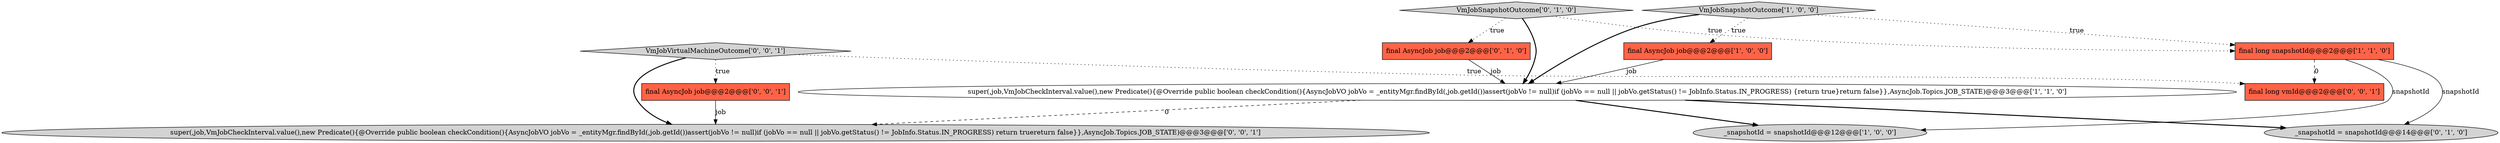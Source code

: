 digraph {
8 [style = filled, label = "VmJobVirtualMachineOutcome['0', '0', '1']", fillcolor = lightgray, shape = diamond image = "AAA0AAABBB3BBB"];
9 [style = filled, label = "final AsyncJob job@@@2@@@['0', '0', '1']", fillcolor = tomato, shape = box image = "AAA0AAABBB3BBB"];
6 [style = filled, label = "VmJobSnapshotOutcome['0', '1', '0']", fillcolor = lightgray, shape = diamond image = "AAA0AAABBB2BBB"];
3 [style = filled, label = "_snapshotId = snapshotId@@@12@@@['1', '0', '0']", fillcolor = lightgray, shape = ellipse image = "AAA0AAABBB1BBB"];
7 [style = filled, label = "_snapshotId = snapshotId@@@14@@@['0', '1', '0']", fillcolor = lightgray, shape = ellipse image = "AAA0AAABBB2BBB"];
5 [style = filled, label = "final AsyncJob job@@@2@@@['0', '1', '0']", fillcolor = tomato, shape = box image = "AAA0AAABBB2BBB"];
1 [style = filled, label = "VmJobSnapshotOutcome['1', '0', '0']", fillcolor = lightgray, shape = diamond image = "AAA0AAABBB1BBB"];
10 [style = filled, label = "super(,job,VmJobCheckInterval.value(),new Predicate(){@Override public boolean checkCondition(){AsyncJobVO jobVo = _entityMgr.findById(,job.getId())assert(jobVo != null)if (jobVo == null || jobVo.getStatus() != JobInfo.Status.IN_PROGRESS) return truereturn false}},AsyncJob.Topics.JOB_STATE)@@@3@@@['0', '0', '1']", fillcolor = lightgray, shape = ellipse image = "AAA0AAABBB3BBB"];
0 [style = filled, label = "super(,job,VmJobCheckInterval.value(),new Predicate(){@Override public boolean checkCondition(){AsyncJobVO jobVo = _entityMgr.findById(,job.getId())assert(jobVo != null)if (jobVo == null || jobVo.getStatus() != JobInfo.Status.IN_PROGRESS) {return true}return false}},AsyncJob.Topics.JOB_STATE)@@@3@@@['1', '1', '0']", fillcolor = white, shape = ellipse image = "AAA0AAABBB1BBB"];
11 [style = filled, label = "final long vmId@@@2@@@['0', '0', '1']", fillcolor = tomato, shape = box image = "AAA0AAABBB3BBB"];
4 [style = filled, label = "final long snapshotId@@@2@@@['1', '1', '0']", fillcolor = tomato, shape = box image = "AAA0AAABBB1BBB"];
2 [style = filled, label = "final AsyncJob job@@@2@@@['1', '0', '0']", fillcolor = tomato, shape = box image = "AAA0AAABBB1BBB"];
4->7 [style = solid, label="snapshotId"];
6->0 [style = bold, label=""];
1->2 [style = dotted, label="true"];
6->5 [style = dotted, label="true"];
6->4 [style = dotted, label="true"];
8->11 [style = dotted, label="true"];
0->10 [style = dashed, label="0"];
4->11 [style = dashed, label="0"];
8->9 [style = dotted, label="true"];
0->3 [style = bold, label=""];
9->10 [style = solid, label="job"];
1->4 [style = dotted, label="true"];
8->10 [style = bold, label=""];
5->0 [style = solid, label="job"];
4->3 [style = solid, label="snapshotId"];
0->7 [style = bold, label=""];
1->0 [style = bold, label=""];
2->0 [style = solid, label="job"];
}
